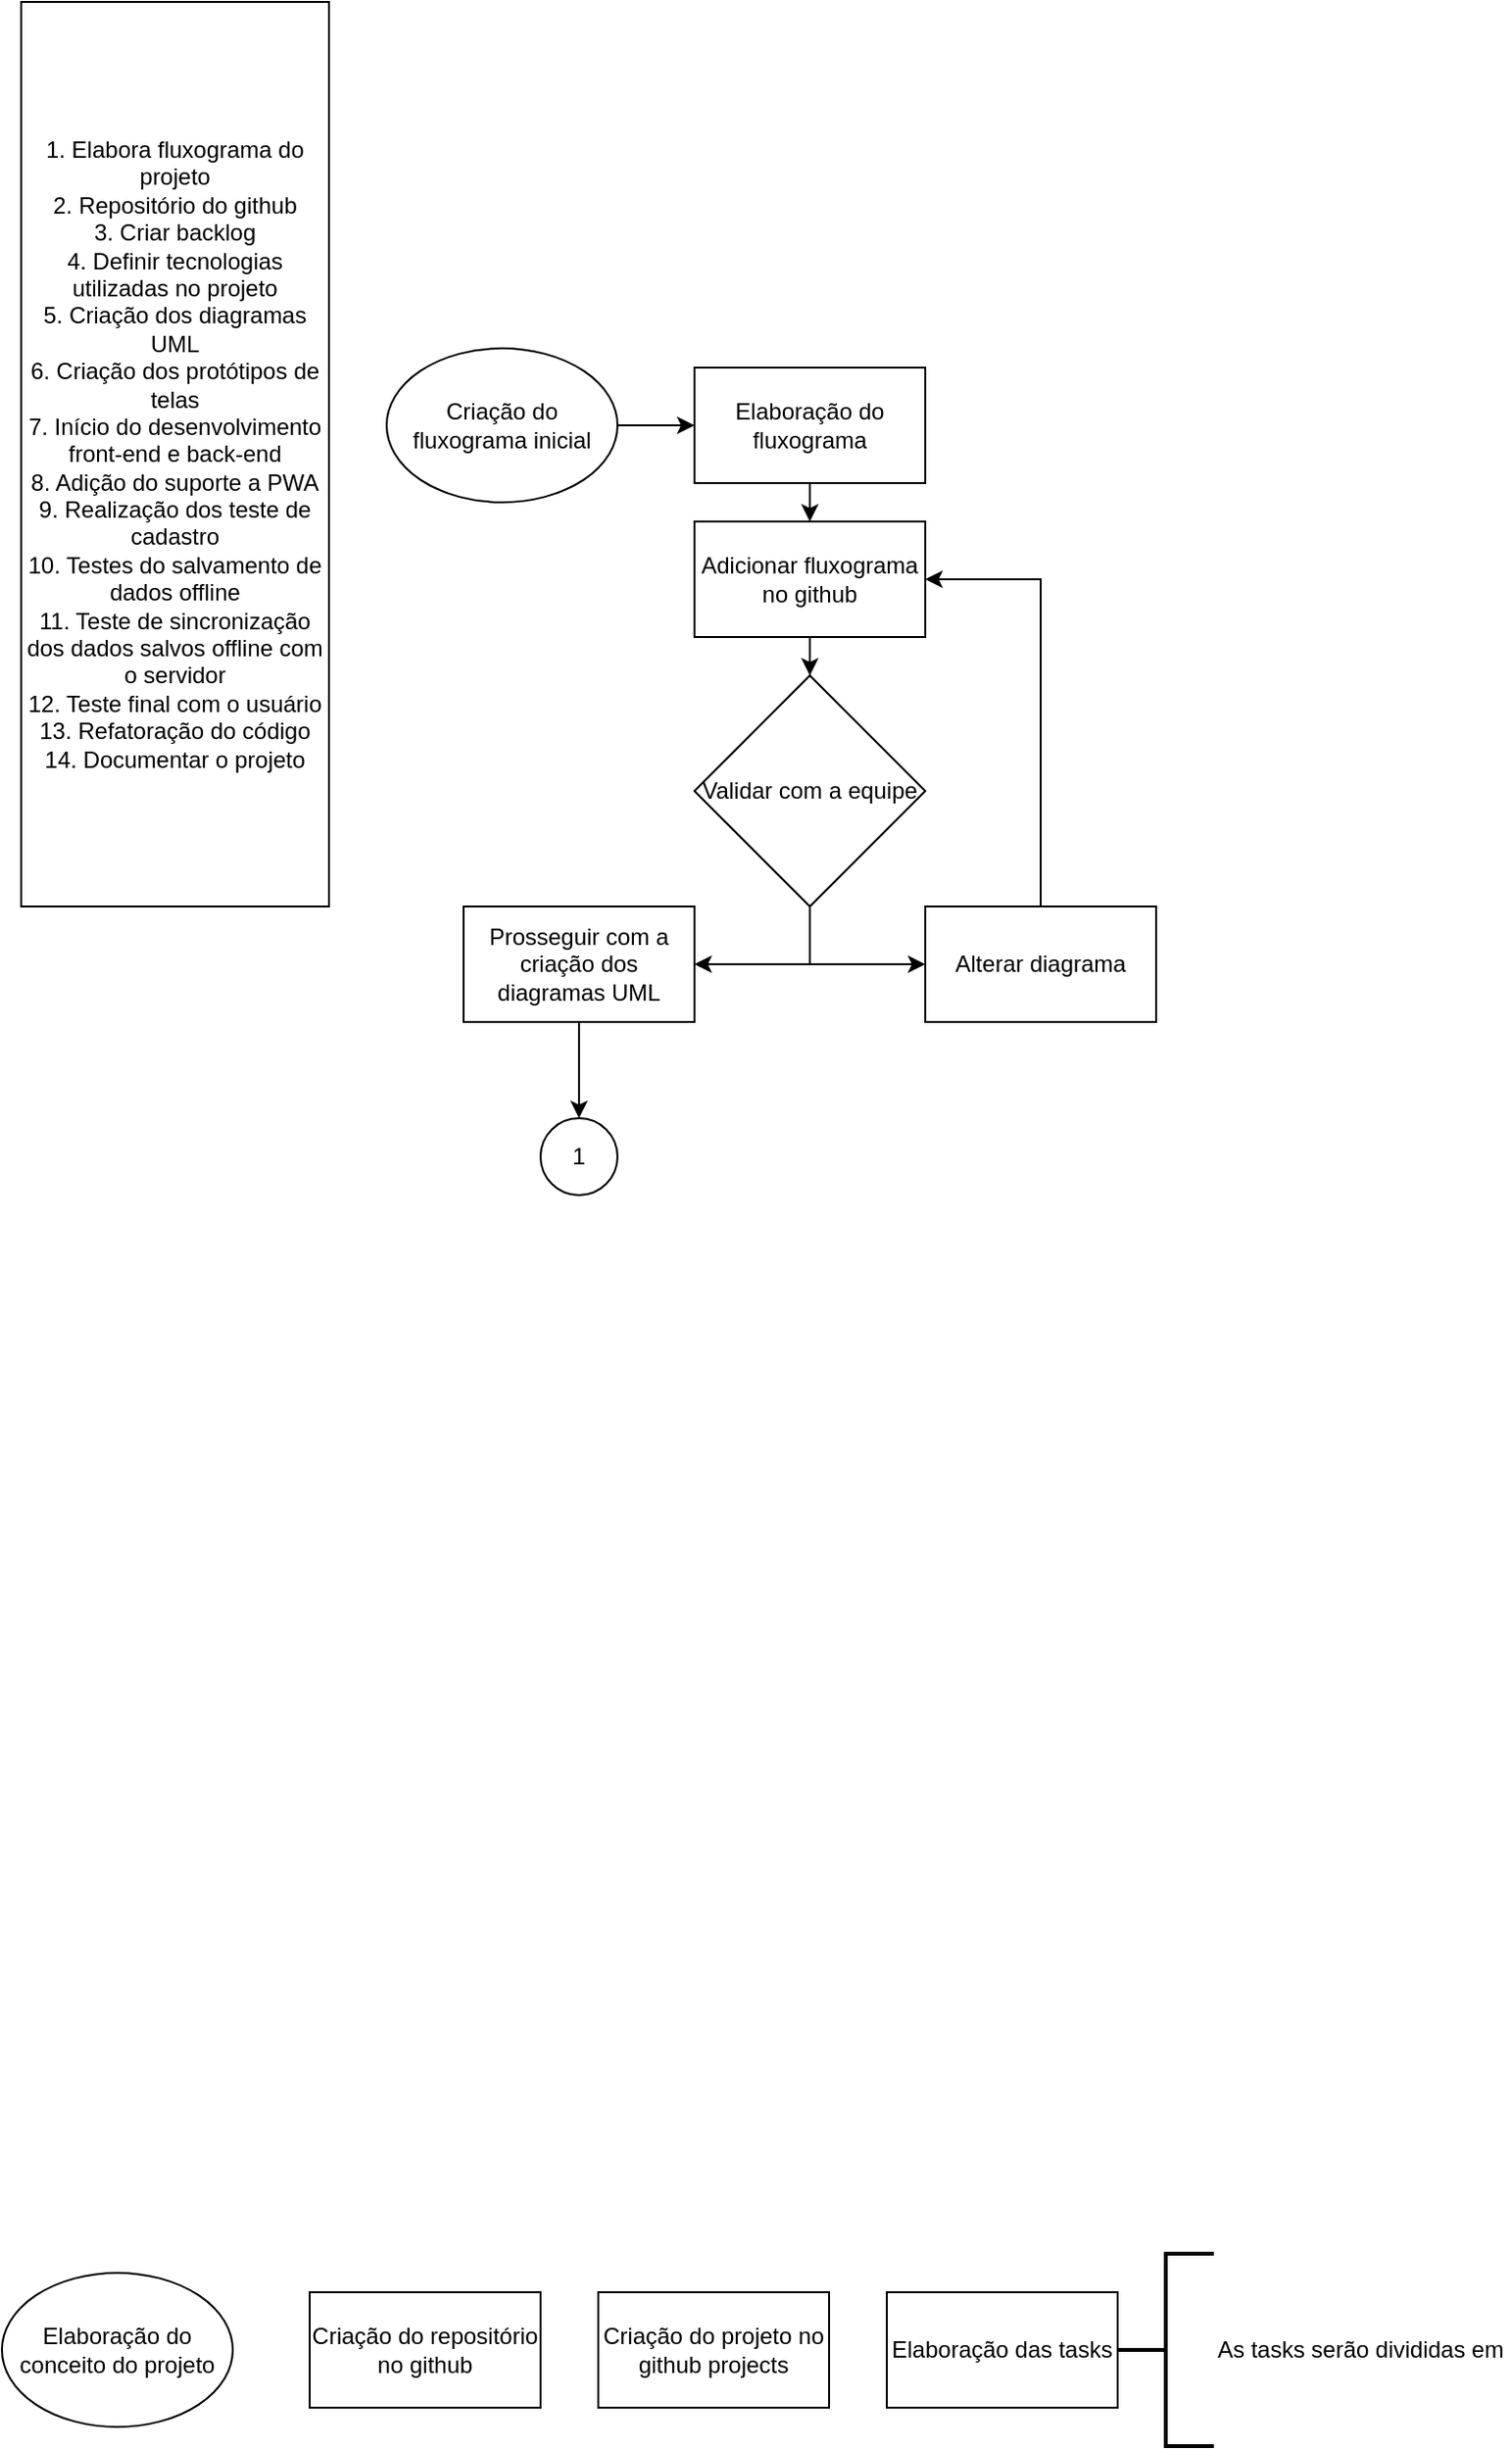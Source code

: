 <mxfile version="26.0.16">
  <diagram name="Página-1" id="eb5TO_QlAhTsJXs5QxYS">
    <mxGraphModel dx="2853" dy="781" grid="1" gridSize="10" guides="1" tooltips="1" connect="1" arrows="1" fold="1" page="1" pageScale="1" pageWidth="827" pageHeight="1169" math="0" shadow="0">
      <root>
        <mxCell id="0" />
        <mxCell id="1" parent="0" />
        <mxCell id="12RdLnxwD0o7JAVxzCQB-9" value="" style="edgeStyle=orthogonalEdgeStyle;rounded=0;orthogonalLoop=1;jettySize=auto;html=1;" edge="1" parent="1" source="12RdLnxwD0o7JAVxzCQB-1" target="12RdLnxwD0o7JAVxzCQB-3">
          <mxGeometry relative="1" as="geometry" />
        </mxCell>
        <mxCell id="12RdLnxwD0o7JAVxzCQB-1" value="Criação do fluxograma inicial" style="ellipse;whiteSpace=wrap;html=1;" vertex="1" parent="1">
          <mxGeometry x="-600" y="200" width="120" height="80" as="geometry" />
        </mxCell>
        <mxCell id="12RdLnxwD0o7JAVxzCQB-2" value="1. Elabora fluxograma do projeto&lt;div&gt;2. Repositório do github&lt;/div&gt;&lt;div&gt;3. Criar backlog&lt;/div&gt;&lt;div&gt;4. Definir tecnologias utilizadas no projeto&lt;/div&gt;&lt;div&gt;5. Criação dos diagramas UML&lt;/div&gt;&lt;div&gt;6. Criação dos protótipos de telas&lt;/div&gt;&lt;div&gt;7. Início do desenvolvimento front-end e back-end&lt;/div&gt;&lt;div&gt;8. Adição do suporte a PWA&lt;/div&gt;&lt;div&gt;9. Realização dos teste de cadastro&lt;/div&gt;&lt;div&gt;10. Testes do salvamento de dados offline&lt;/div&gt;&lt;div&gt;11. Teste de sincronização dos dados salvos offline com o servidor&lt;/div&gt;&lt;div&gt;12. Teste final com o usuário&lt;/div&gt;&lt;div&gt;13. Refatoração do código&lt;/div&gt;&lt;div&gt;14. Documentar o projeto&lt;/div&gt;" style="rounded=0;whiteSpace=wrap;html=1;" vertex="1" parent="1">
          <mxGeometry x="-790" y="20" width="160" height="470" as="geometry" />
        </mxCell>
        <mxCell id="12RdLnxwD0o7JAVxzCQB-11" style="edgeStyle=orthogonalEdgeStyle;rounded=0;orthogonalLoop=1;jettySize=auto;html=1;entryX=0.5;entryY=0;entryDx=0;entryDy=0;" edge="1" parent="1" source="12RdLnxwD0o7JAVxzCQB-3" target="12RdLnxwD0o7JAVxzCQB-4">
          <mxGeometry relative="1" as="geometry" />
        </mxCell>
        <mxCell id="12RdLnxwD0o7JAVxzCQB-3" value="Elaboração do fluxograma" style="rounded=0;whiteSpace=wrap;html=1;" vertex="1" parent="1">
          <mxGeometry x="-440" y="210" width="120" height="60" as="geometry" />
        </mxCell>
        <mxCell id="12RdLnxwD0o7JAVxzCQB-12" style="edgeStyle=orthogonalEdgeStyle;rounded=0;orthogonalLoop=1;jettySize=auto;html=1;entryX=0.5;entryY=0;entryDx=0;entryDy=0;" edge="1" parent="1" source="12RdLnxwD0o7JAVxzCQB-4" target="12RdLnxwD0o7JAVxzCQB-7">
          <mxGeometry relative="1" as="geometry" />
        </mxCell>
        <mxCell id="12RdLnxwD0o7JAVxzCQB-4" value="Adicionar fluxograma no github" style="rounded=0;whiteSpace=wrap;html=1;" vertex="1" parent="1">
          <mxGeometry x="-440" y="290" width="120" height="60" as="geometry" />
        </mxCell>
        <mxCell id="12RdLnxwD0o7JAVxzCQB-25" style="edgeStyle=orthogonalEdgeStyle;rounded=0;orthogonalLoop=1;jettySize=auto;html=1;entryX=0.5;entryY=0;entryDx=0;entryDy=0;" edge="1" parent="1" source="12RdLnxwD0o7JAVxzCQB-5" target="12RdLnxwD0o7JAVxzCQB-24">
          <mxGeometry relative="1" as="geometry" />
        </mxCell>
        <mxCell id="12RdLnxwD0o7JAVxzCQB-5" value="Prosseguir com a criação dos diagramas UML" style="rounded=0;whiteSpace=wrap;html=1;" vertex="1" parent="1">
          <mxGeometry x="-560" y="490" width="120" height="60" as="geometry" />
        </mxCell>
        <mxCell id="12RdLnxwD0o7JAVxzCQB-6" style="edgeStyle=orthogonalEdgeStyle;rounded=0;orthogonalLoop=1;jettySize=auto;html=1;exitX=0.5;exitY=1;exitDx=0;exitDy=0;" edge="1" parent="1" source="12RdLnxwD0o7JAVxzCQB-4" target="12RdLnxwD0o7JAVxzCQB-4">
          <mxGeometry relative="1" as="geometry" />
        </mxCell>
        <mxCell id="12RdLnxwD0o7JAVxzCQB-17" style="edgeStyle=orthogonalEdgeStyle;rounded=0;orthogonalLoop=1;jettySize=auto;html=1;entryX=1;entryY=0.5;entryDx=0;entryDy=0;" edge="1" parent="1" source="12RdLnxwD0o7JAVxzCQB-7" target="12RdLnxwD0o7JAVxzCQB-5">
          <mxGeometry relative="1" as="geometry" />
        </mxCell>
        <mxCell id="12RdLnxwD0o7JAVxzCQB-18" style="edgeStyle=orthogonalEdgeStyle;rounded=0;orthogonalLoop=1;jettySize=auto;html=1;entryX=0;entryY=0.5;entryDx=0;entryDy=0;" edge="1" parent="1" source="12RdLnxwD0o7JAVxzCQB-7" target="12RdLnxwD0o7JAVxzCQB-8">
          <mxGeometry relative="1" as="geometry" />
        </mxCell>
        <mxCell id="12RdLnxwD0o7JAVxzCQB-7" value="Validar com a equipe" style="rhombus;whiteSpace=wrap;html=1;" vertex="1" parent="1">
          <mxGeometry x="-440" y="370" width="120" height="120" as="geometry" />
        </mxCell>
        <mxCell id="12RdLnxwD0o7JAVxzCQB-19" style="edgeStyle=orthogonalEdgeStyle;rounded=0;orthogonalLoop=1;jettySize=auto;html=1;entryX=1;entryY=0.5;entryDx=0;entryDy=0;" edge="1" parent="1" source="12RdLnxwD0o7JAVxzCQB-8" target="12RdLnxwD0o7JAVxzCQB-4">
          <mxGeometry relative="1" as="geometry" />
        </mxCell>
        <mxCell id="12RdLnxwD0o7JAVxzCQB-8" value="Alterar diagrama" style="rounded=0;whiteSpace=wrap;html=1;" vertex="1" parent="1">
          <mxGeometry x="-320" y="490" width="120" height="60" as="geometry" />
        </mxCell>
        <mxCell id="12RdLnxwD0o7JAVxzCQB-24" value="1" style="ellipse;whiteSpace=wrap;html=1;aspect=fixed;" vertex="1" parent="1">
          <mxGeometry x="-520" y="600" width="40" height="40" as="geometry" />
        </mxCell>
        <mxCell id="12RdLnxwD0o7JAVxzCQB-26" value="Elaboração do conceito do projeto" style="ellipse;whiteSpace=wrap;html=1;" vertex="1" parent="1">
          <mxGeometry x="-800" y="1200" width="120" height="80" as="geometry" />
        </mxCell>
        <mxCell id="12RdLnxwD0o7JAVxzCQB-27" value="Criação do repositório no github" style="rounded=0;whiteSpace=wrap;html=1;" vertex="1" parent="1">
          <mxGeometry x="-640" y="1210" width="120" height="60" as="geometry" />
        </mxCell>
        <mxCell id="12RdLnxwD0o7JAVxzCQB-28" value="Criação do projeto no github projects" style="rounded=0;whiteSpace=wrap;html=1;" vertex="1" parent="1">
          <mxGeometry x="-490" y="1210" width="120" height="60" as="geometry" />
        </mxCell>
        <mxCell id="12RdLnxwD0o7JAVxzCQB-29" value="Elaboração das tasks" style="rounded=0;whiteSpace=wrap;html=1;" vertex="1" parent="1">
          <mxGeometry x="-340" y="1210" width="120" height="60" as="geometry" />
        </mxCell>
        <mxCell id="12RdLnxwD0o7JAVxzCQB-31" value="As tasks serão divididas em&amp;nbsp;" style="strokeWidth=2;html=1;shape=mxgraph.flowchart.annotation_2;align=left;labelPosition=right;pointerEvents=1;" vertex="1" parent="1">
          <mxGeometry x="-220" y="1190" width="50" height="100" as="geometry" />
        </mxCell>
      </root>
    </mxGraphModel>
  </diagram>
</mxfile>
